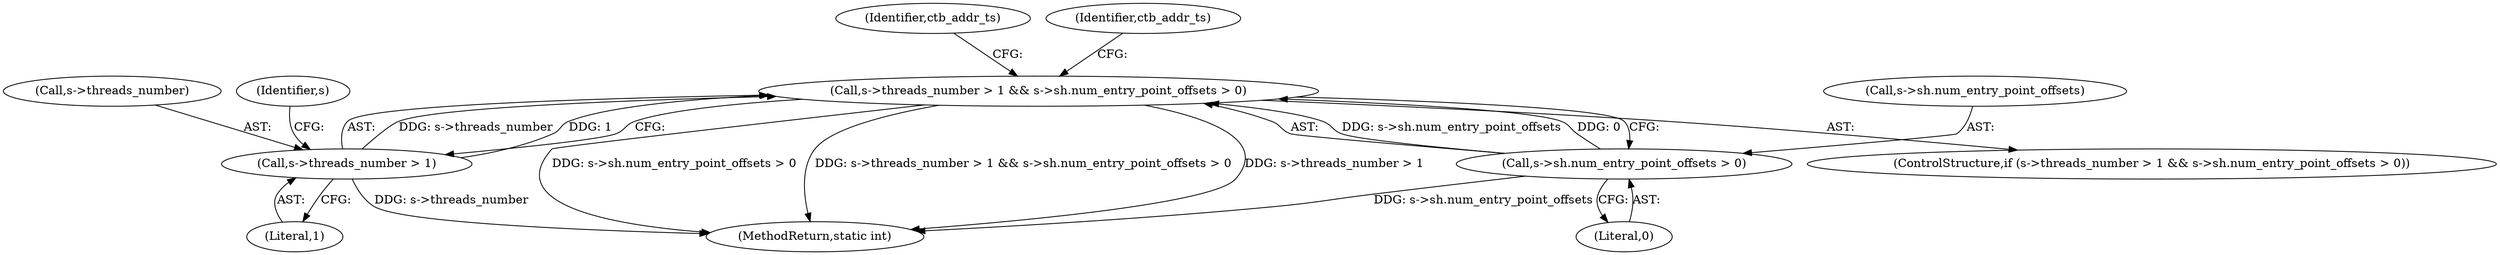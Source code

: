 digraph "0_FFmpeg_54655623a82632e7624714d7b2a3e039dc5faa7e@API" {
"1000673" [label="(Call,s->threads_number > 1 && s->sh.num_entry_point_offsets > 0)"];
"1000674" [label="(Call,s->threads_number > 1)"];
"1000679" [label="(Call,s->sh.num_entry_point_offsets > 0)"];
"1000679" [label="(Call,s->sh.num_entry_point_offsets > 0)"];
"1000777" [label="(MethodReturn,static int)"];
"1000672" [label="(ControlStructure,if (s->threads_number > 1 && s->sh.num_entry_point_offsets > 0))"];
"1000674" [label="(Call,s->threads_number > 1)"];
"1000687" [label="(Identifier,ctb_addr_ts)"];
"1000678" [label="(Literal,1)"];
"1000675" [label="(Call,s->threads_number)"];
"1000685" [label="(Literal,0)"];
"1000693" [label="(Identifier,ctb_addr_ts)"];
"1000673" [label="(Call,s->threads_number > 1 && s->sh.num_entry_point_offsets > 0)"];
"1000680" [label="(Call,s->sh.num_entry_point_offsets)"];
"1000682" [label="(Identifier,s)"];
"1000673" -> "1000672"  [label="AST: "];
"1000673" -> "1000674"  [label="CFG: "];
"1000673" -> "1000679"  [label="CFG: "];
"1000674" -> "1000673"  [label="AST: "];
"1000679" -> "1000673"  [label="AST: "];
"1000687" -> "1000673"  [label="CFG: "];
"1000693" -> "1000673"  [label="CFG: "];
"1000673" -> "1000777"  [label="DDG: s->sh.num_entry_point_offsets > 0"];
"1000673" -> "1000777"  [label="DDG: s->threads_number > 1"];
"1000673" -> "1000777"  [label="DDG: s->threads_number > 1 && s->sh.num_entry_point_offsets > 0"];
"1000674" -> "1000673"  [label="DDG: s->threads_number"];
"1000674" -> "1000673"  [label="DDG: 1"];
"1000679" -> "1000673"  [label="DDG: s->sh.num_entry_point_offsets"];
"1000679" -> "1000673"  [label="DDG: 0"];
"1000674" -> "1000678"  [label="CFG: "];
"1000675" -> "1000674"  [label="AST: "];
"1000678" -> "1000674"  [label="AST: "];
"1000682" -> "1000674"  [label="CFG: "];
"1000674" -> "1000777"  [label="DDG: s->threads_number"];
"1000679" -> "1000685"  [label="CFG: "];
"1000680" -> "1000679"  [label="AST: "];
"1000685" -> "1000679"  [label="AST: "];
"1000679" -> "1000777"  [label="DDG: s->sh.num_entry_point_offsets"];
}
